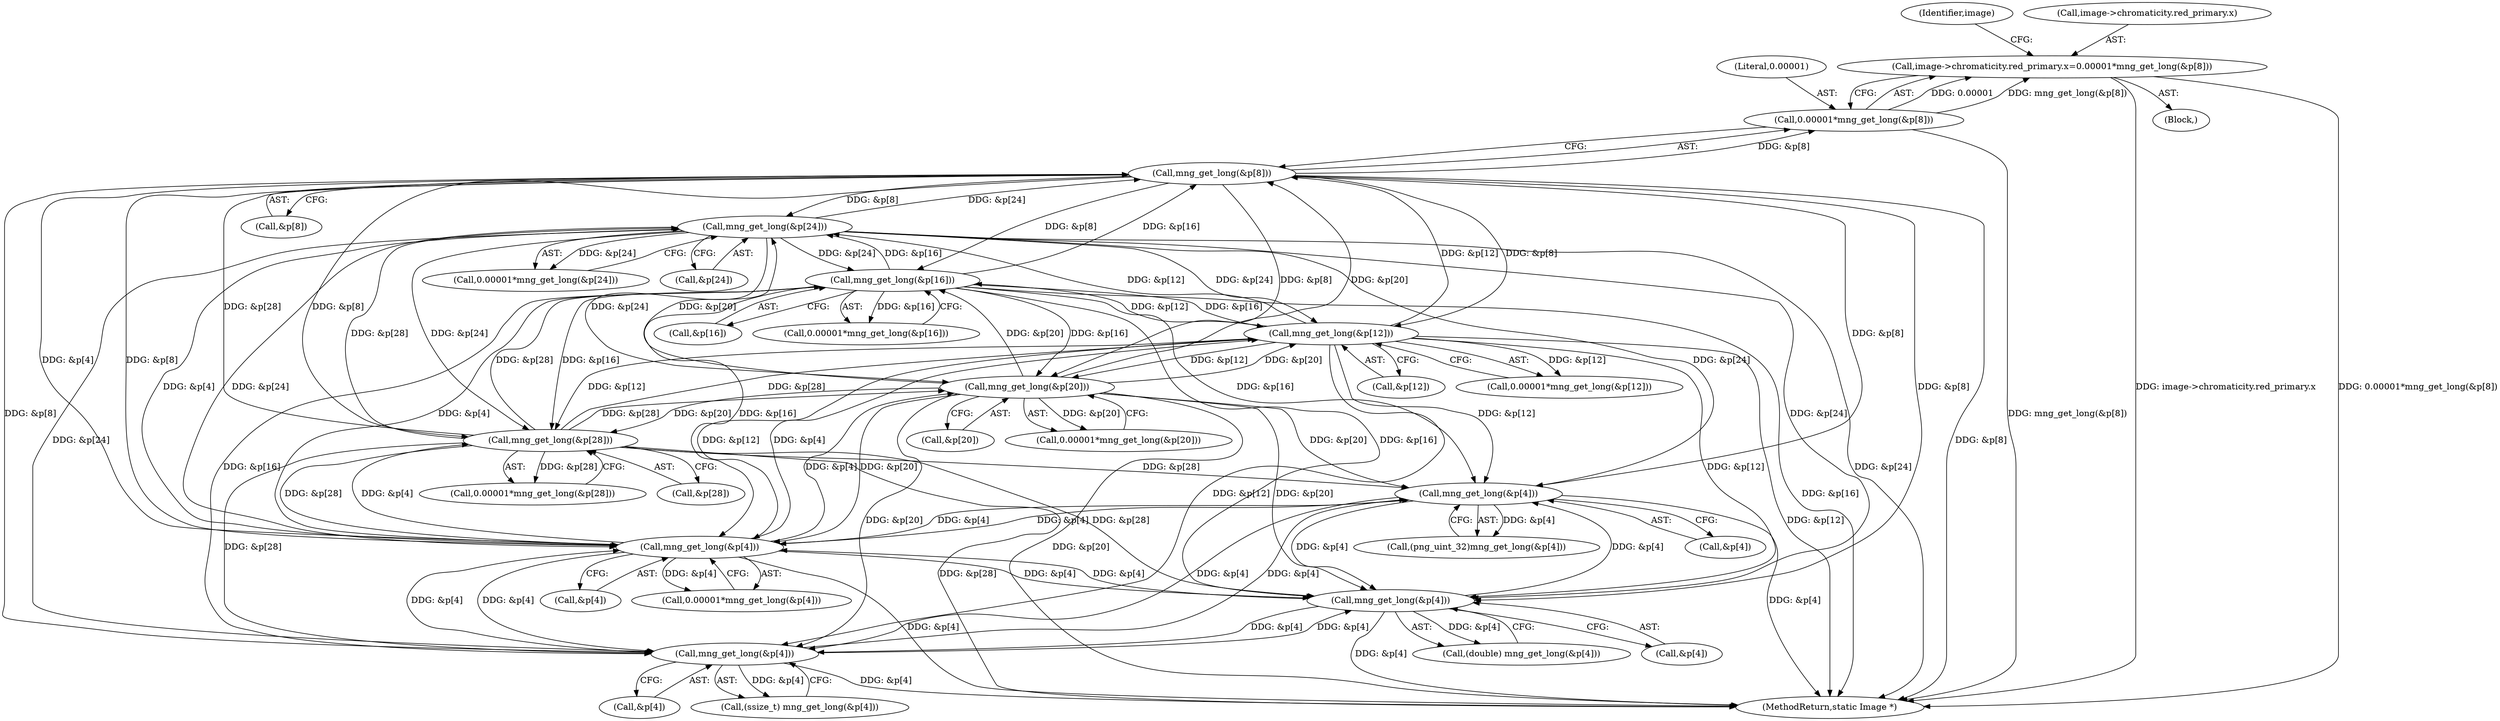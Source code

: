 digraph "0_ImageMagick_76efa969342568841ecf320b5a041685a6d24e0b@pointer" {
"1001309" [label="(Call,image->chromaticity.red_primary.x=0.00001*mng_get_long(&p[8]))"];
"1001317" [label="(Call,0.00001*mng_get_long(&p[8]))"];
"1001319" [label="(Call,mng_get_long(&p[8]))"];
"1001379" [label="(Call,mng_get_long(&p[24]))"];
"1001349" [label="(Call,mng_get_long(&p[16]))"];
"1001334" [label="(Call,mng_get_long(&p[12]))"];
"1001364" [label="(Call,mng_get_long(&p[20]))"];
"1001304" [label="(Call,mng_get_long(&p[4]))"];
"1001544" [label="(Call,mng_get_long(&p[4]))"];
"1001610" [label="(Call,mng_get_long(&p[4]))"];
"1000470" [label="(Call,mng_get_long(&p[4]))"];
"1001394" [label="(Call,mng_get_long(&p[28]))"];
"1001319" [label="(Call,mng_get_long(&p[8]))"];
"1000468" [label="(Call,(png_uint_32)mng_get_long(&p[4]))"];
"1001335" [label="(Call,&p[12])"];
"1001610" [label="(Call,mng_get_long(&p[4]))"];
"1001350" [label="(Call,&p[16])"];
"1001332" [label="(Call,0.00001*mng_get_long(&p[12]))"];
"1001302" [label="(Call,0.00001*mng_get_long(&p[4]))"];
"1001394" [label="(Call,mng_get_long(&p[28]))"];
"1001392" [label="(Call,0.00001*mng_get_long(&p[28]))"];
"1001362" [label="(Call,0.00001*mng_get_long(&p[20]))"];
"1001317" [label="(Call,0.00001*mng_get_long(&p[8]))"];
"1001305" [label="(Call,&p[4])"];
"1001309" [label="(Call,image->chromaticity.red_primary.x=0.00001*mng_get_long(&p[8]))"];
"1001379" [label="(Call,mng_get_long(&p[24]))"];
"1001608" [label="(Call,(double) mng_get_long(&p[4]))"];
"1001545" [label="(Call,&p[4])"];
"1001349" [label="(Call,mng_get_long(&p[16]))"];
"1002375" [label="(MethodReturn,static Image *)"];
"1001377" [label="(Call,0.00001*mng_get_long(&p[24]))"];
"1001334" [label="(Call,mng_get_long(&p[12]))"];
"1001328" [label="(Identifier,image)"];
"1001365" [label="(Call,&p[20])"];
"1001320" [label="(Call,&p[8])"];
"1001544" [label="(Call,mng_get_long(&p[4]))"];
"1001380" [label="(Call,&p[24])"];
"1001347" [label="(Call,0.00001*mng_get_long(&p[16]))"];
"1000470" [label="(Call,mng_get_long(&p[4]))"];
"1001281" [label="(Block,)"];
"1000471" [label="(Call,&p[4])"];
"1001318" [label="(Literal,0.00001)"];
"1001304" [label="(Call,mng_get_long(&p[4]))"];
"1001395" [label="(Call,&p[28])"];
"1001542" [label="(Call,(ssize_t) mng_get_long(&p[4]))"];
"1001364" [label="(Call,mng_get_long(&p[20]))"];
"1001310" [label="(Call,image->chromaticity.red_primary.x)"];
"1001611" [label="(Call,&p[4])"];
"1001309" -> "1001281"  [label="AST: "];
"1001309" -> "1001317"  [label="CFG: "];
"1001310" -> "1001309"  [label="AST: "];
"1001317" -> "1001309"  [label="AST: "];
"1001328" -> "1001309"  [label="CFG: "];
"1001309" -> "1002375"  [label="DDG: 0.00001*mng_get_long(&p[8])"];
"1001309" -> "1002375"  [label="DDG: image->chromaticity.red_primary.x"];
"1001317" -> "1001309"  [label="DDG: 0.00001"];
"1001317" -> "1001309"  [label="DDG: mng_get_long(&p[8])"];
"1001317" -> "1001319"  [label="CFG: "];
"1001318" -> "1001317"  [label="AST: "];
"1001319" -> "1001317"  [label="AST: "];
"1001317" -> "1002375"  [label="DDG: mng_get_long(&p[8])"];
"1001319" -> "1001317"  [label="DDG: &p[8]"];
"1001319" -> "1001320"  [label="CFG: "];
"1001320" -> "1001319"  [label="AST: "];
"1001319" -> "1002375"  [label="DDG: &p[8]"];
"1001319" -> "1000470"  [label="DDG: &p[8]"];
"1001319" -> "1001304"  [label="DDG: &p[8]"];
"1001379" -> "1001319"  [label="DDG: &p[24]"];
"1001349" -> "1001319"  [label="DDG: &p[16]"];
"1001334" -> "1001319"  [label="DDG: &p[12]"];
"1001364" -> "1001319"  [label="DDG: &p[20]"];
"1001304" -> "1001319"  [label="DDG: &p[4]"];
"1001394" -> "1001319"  [label="DDG: &p[28]"];
"1001319" -> "1001334"  [label="DDG: &p[8]"];
"1001319" -> "1001349"  [label="DDG: &p[8]"];
"1001319" -> "1001364"  [label="DDG: &p[8]"];
"1001319" -> "1001379"  [label="DDG: &p[8]"];
"1001319" -> "1001394"  [label="DDG: &p[8]"];
"1001319" -> "1001544"  [label="DDG: &p[8]"];
"1001319" -> "1001610"  [label="DDG: &p[8]"];
"1001379" -> "1001377"  [label="AST: "];
"1001379" -> "1001380"  [label="CFG: "];
"1001380" -> "1001379"  [label="AST: "];
"1001377" -> "1001379"  [label="CFG: "];
"1001379" -> "1002375"  [label="DDG: &p[24]"];
"1001379" -> "1000470"  [label="DDG: &p[24]"];
"1001379" -> "1001304"  [label="DDG: &p[24]"];
"1001379" -> "1001334"  [label="DDG: &p[24]"];
"1001379" -> "1001349"  [label="DDG: &p[24]"];
"1001379" -> "1001364"  [label="DDG: &p[24]"];
"1001379" -> "1001377"  [label="DDG: &p[24]"];
"1001349" -> "1001379"  [label="DDG: &p[16]"];
"1001334" -> "1001379"  [label="DDG: &p[12]"];
"1001364" -> "1001379"  [label="DDG: &p[20]"];
"1001304" -> "1001379"  [label="DDG: &p[4]"];
"1001394" -> "1001379"  [label="DDG: &p[28]"];
"1001379" -> "1001394"  [label="DDG: &p[24]"];
"1001379" -> "1001544"  [label="DDG: &p[24]"];
"1001379" -> "1001610"  [label="DDG: &p[24]"];
"1001349" -> "1001347"  [label="AST: "];
"1001349" -> "1001350"  [label="CFG: "];
"1001350" -> "1001349"  [label="AST: "];
"1001347" -> "1001349"  [label="CFG: "];
"1001349" -> "1002375"  [label="DDG: &p[16]"];
"1001349" -> "1000470"  [label="DDG: &p[16]"];
"1001349" -> "1001304"  [label="DDG: &p[16]"];
"1001349" -> "1001334"  [label="DDG: &p[16]"];
"1001349" -> "1001347"  [label="DDG: &p[16]"];
"1001334" -> "1001349"  [label="DDG: &p[12]"];
"1001364" -> "1001349"  [label="DDG: &p[20]"];
"1001304" -> "1001349"  [label="DDG: &p[4]"];
"1001394" -> "1001349"  [label="DDG: &p[28]"];
"1001349" -> "1001364"  [label="DDG: &p[16]"];
"1001349" -> "1001394"  [label="DDG: &p[16]"];
"1001349" -> "1001544"  [label="DDG: &p[16]"];
"1001349" -> "1001610"  [label="DDG: &p[16]"];
"1001334" -> "1001332"  [label="AST: "];
"1001334" -> "1001335"  [label="CFG: "];
"1001335" -> "1001334"  [label="AST: "];
"1001332" -> "1001334"  [label="CFG: "];
"1001334" -> "1002375"  [label="DDG: &p[12]"];
"1001334" -> "1000470"  [label="DDG: &p[12]"];
"1001334" -> "1001304"  [label="DDG: &p[12]"];
"1001334" -> "1001332"  [label="DDG: &p[12]"];
"1001364" -> "1001334"  [label="DDG: &p[20]"];
"1001304" -> "1001334"  [label="DDG: &p[4]"];
"1001394" -> "1001334"  [label="DDG: &p[28]"];
"1001334" -> "1001364"  [label="DDG: &p[12]"];
"1001334" -> "1001394"  [label="DDG: &p[12]"];
"1001334" -> "1001544"  [label="DDG: &p[12]"];
"1001334" -> "1001610"  [label="DDG: &p[12]"];
"1001364" -> "1001362"  [label="AST: "];
"1001364" -> "1001365"  [label="CFG: "];
"1001365" -> "1001364"  [label="AST: "];
"1001362" -> "1001364"  [label="CFG: "];
"1001364" -> "1002375"  [label="DDG: &p[20]"];
"1001364" -> "1000470"  [label="DDG: &p[20]"];
"1001364" -> "1001304"  [label="DDG: &p[20]"];
"1001364" -> "1001362"  [label="DDG: &p[20]"];
"1001304" -> "1001364"  [label="DDG: &p[4]"];
"1001394" -> "1001364"  [label="DDG: &p[28]"];
"1001364" -> "1001394"  [label="DDG: &p[20]"];
"1001364" -> "1001544"  [label="DDG: &p[20]"];
"1001364" -> "1001610"  [label="DDG: &p[20]"];
"1001304" -> "1001302"  [label="AST: "];
"1001304" -> "1001305"  [label="CFG: "];
"1001305" -> "1001304"  [label="AST: "];
"1001302" -> "1001304"  [label="CFG: "];
"1001304" -> "1002375"  [label="DDG: &p[4]"];
"1001304" -> "1000470"  [label="DDG: &p[4]"];
"1001304" -> "1001302"  [label="DDG: &p[4]"];
"1001544" -> "1001304"  [label="DDG: &p[4]"];
"1001610" -> "1001304"  [label="DDG: &p[4]"];
"1000470" -> "1001304"  [label="DDG: &p[4]"];
"1001394" -> "1001304"  [label="DDG: &p[28]"];
"1001304" -> "1001394"  [label="DDG: &p[4]"];
"1001304" -> "1001544"  [label="DDG: &p[4]"];
"1001304" -> "1001610"  [label="DDG: &p[4]"];
"1001544" -> "1001542"  [label="AST: "];
"1001544" -> "1001545"  [label="CFG: "];
"1001545" -> "1001544"  [label="AST: "];
"1001542" -> "1001544"  [label="CFG: "];
"1001544" -> "1002375"  [label="DDG: &p[4]"];
"1001544" -> "1000470"  [label="DDG: &p[4]"];
"1001544" -> "1001542"  [label="DDG: &p[4]"];
"1001610" -> "1001544"  [label="DDG: &p[4]"];
"1000470" -> "1001544"  [label="DDG: &p[4]"];
"1001394" -> "1001544"  [label="DDG: &p[28]"];
"1001544" -> "1001610"  [label="DDG: &p[4]"];
"1001610" -> "1001608"  [label="AST: "];
"1001610" -> "1001611"  [label="CFG: "];
"1001611" -> "1001610"  [label="AST: "];
"1001608" -> "1001610"  [label="CFG: "];
"1001610" -> "1002375"  [label="DDG: &p[4]"];
"1001610" -> "1000470"  [label="DDG: &p[4]"];
"1001610" -> "1001608"  [label="DDG: &p[4]"];
"1000470" -> "1001610"  [label="DDG: &p[4]"];
"1001394" -> "1001610"  [label="DDG: &p[28]"];
"1000470" -> "1000468"  [label="AST: "];
"1000470" -> "1000471"  [label="CFG: "];
"1000471" -> "1000470"  [label="AST: "];
"1000468" -> "1000470"  [label="CFG: "];
"1000470" -> "1002375"  [label="DDG: &p[4]"];
"1000470" -> "1000468"  [label="DDG: &p[4]"];
"1001394" -> "1000470"  [label="DDG: &p[28]"];
"1001394" -> "1001392"  [label="AST: "];
"1001394" -> "1001395"  [label="CFG: "];
"1001395" -> "1001394"  [label="AST: "];
"1001392" -> "1001394"  [label="CFG: "];
"1001394" -> "1002375"  [label="DDG: &p[28]"];
"1001394" -> "1001392"  [label="DDG: &p[28]"];
}
